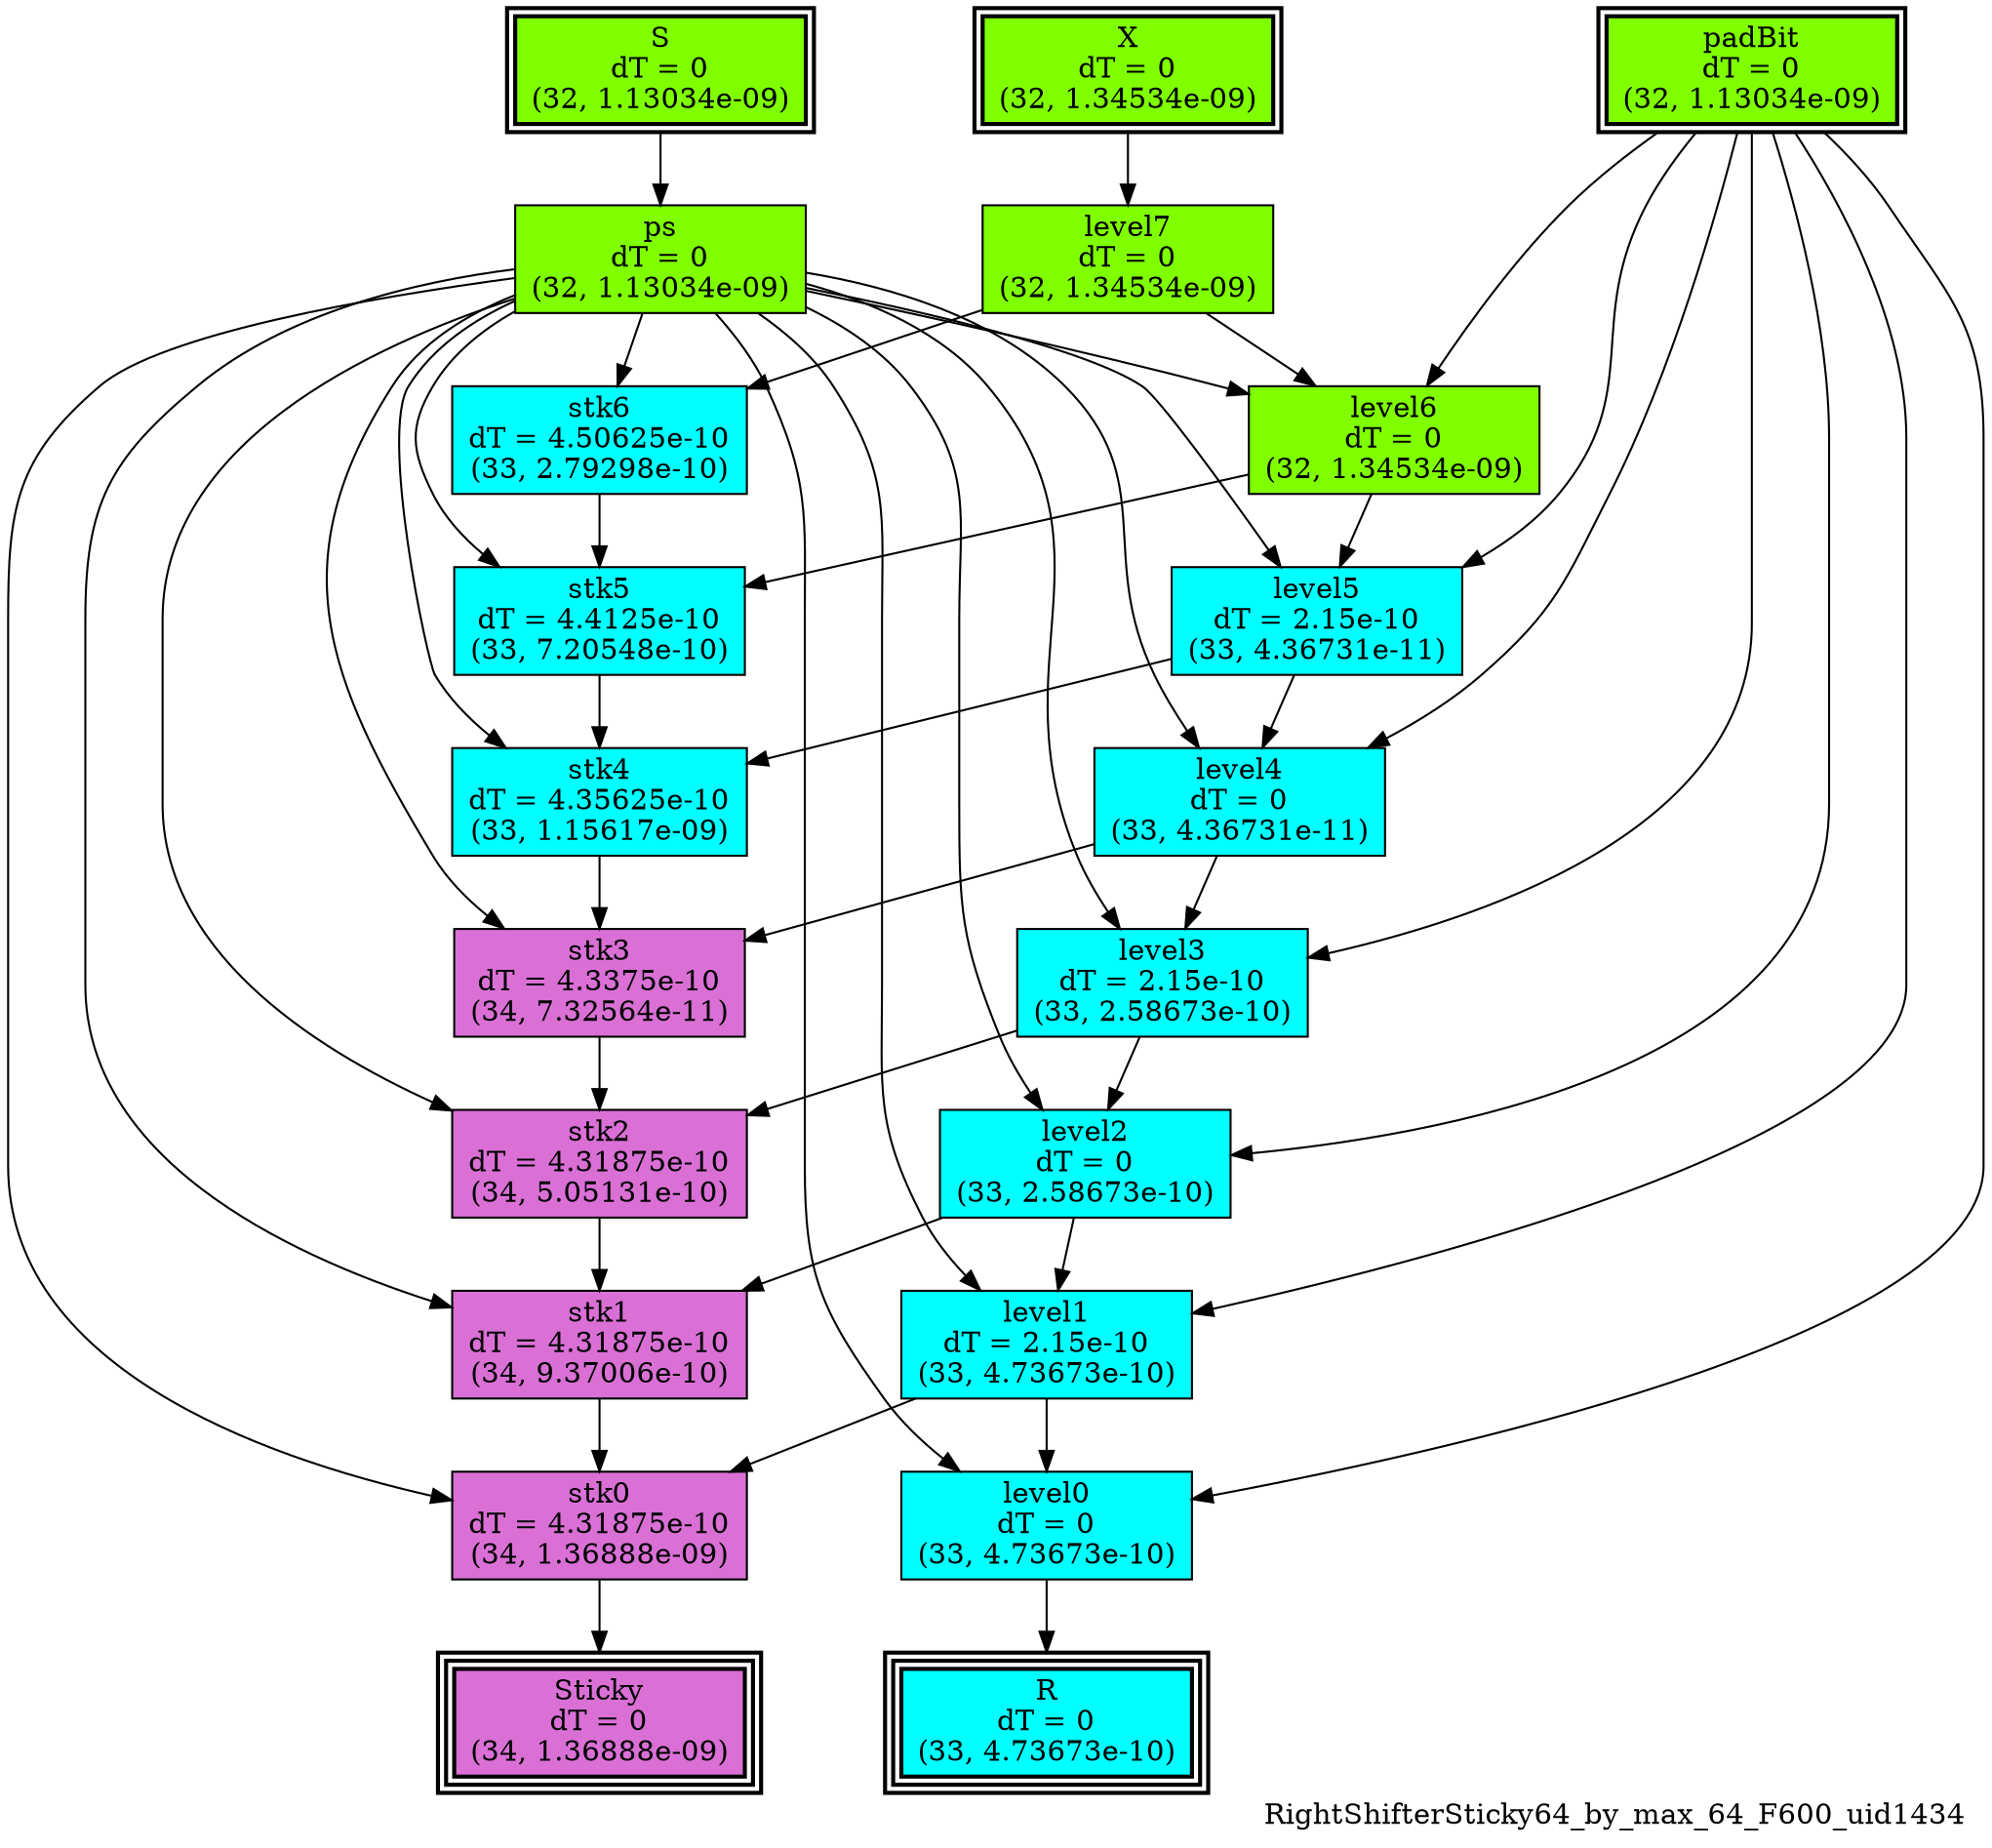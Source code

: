 digraph RightShifterSticky64_by_max_64_F600_uid1434
{
	//graph drawing options
	label=RightShifterSticky64_by_max_64_F600_uid1434;
	labelloc=bottom;
	labeljust=right;
	ratio=auto;
	nodesep=0.25;
	ranksep=0.5;

	//input/output signals of operator RightShifterSticky64_by_max_64_F600_uid1434
	X__RightShifterSticky64_by_max_64_F600_uid1434 [ label="X\ndT = 0\n(32, 1.34534e-09)", shape=box, color=black, style="bold, filled", fillcolor=chartreuse, peripheries=2 ];
	S__RightShifterSticky64_by_max_64_F600_uid1434 [ label="S\ndT = 0\n(32, 1.13034e-09)", shape=box, color=black, style="bold, filled", fillcolor=chartreuse, peripheries=2 ];
	padBit__RightShifterSticky64_by_max_64_F600_uid1434 [ label="padBit\ndT = 0\n(32, 1.13034e-09)", shape=box, color=black, style="bold, filled", fillcolor=chartreuse, peripheries=2 ];
	R__RightShifterSticky64_by_max_64_F600_uid1434 [ label="R\ndT = 0\n(33, 4.73673e-10)", shape=box, color=black, style="bold, filled", fillcolor=cyan, peripheries=3 ];
	Sticky__RightShifterSticky64_by_max_64_F600_uid1434 [ label="Sticky\ndT = 0\n(34, 1.36888e-09)", shape=box, color=black, style="bold, filled", fillcolor=orchid, peripheries=3 ];
	{rank=same X__RightShifterSticky64_by_max_64_F600_uid1434, S__RightShifterSticky64_by_max_64_F600_uid1434, padBit__RightShifterSticky64_by_max_64_F600_uid1434};
	{rank=same R__RightShifterSticky64_by_max_64_F600_uid1434, Sticky__RightShifterSticky64_by_max_64_F600_uid1434};
	//internal signals of operator RightShifterSticky64_by_max_64_F600_uid1434
	ps__RightShifterSticky64_by_max_64_F600_uid1434 [ label="ps\ndT = 0\n(32, 1.13034e-09)", shape=box, color=black, style=filled, fillcolor=chartreuse, peripheries=1 ];
	level7__RightShifterSticky64_by_max_64_F600_uid1434 [ label="level7\ndT = 0\n(32, 1.34534e-09)", shape=box, color=black, style=filled, fillcolor=chartreuse, peripheries=1 ];
	stk6__RightShifterSticky64_by_max_64_F600_uid1434 [ label="stk6\ndT = 4.50625e-10\n(33, 2.79298e-10)", shape=box, color=black, style=filled, fillcolor=cyan, peripheries=1 ];
	level6__RightShifterSticky64_by_max_64_F600_uid1434 [ label="level6\ndT = 0\n(32, 1.34534e-09)", shape=box, color=black, style=filled, fillcolor=chartreuse, peripheries=1 ];
	stk5__RightShifterSticky64_by_max_64_F600_uid1434 [ label="stk5\ndT = 4.4125e-10\n(33, 7.20548e-10)", shape=box, color=black, style=filled, fillcolor=cyan, peripheries=1 ];
	level5__RightShifterSticky64_by_max_64_F600_uid1434 [ label="level5\ndT = 2.15e-10\n(33, 4.36731e-11)", shape=box, color=black, style=filled, fillcolor=cyan, peripheries=1 ];
	stk4__RightShifterSticky64_by_max_64_F600_uid1434 [ label="stk4\ndT = 4.35625e-10\n(33, 1.15617e-09)", shape=box, color=black, style=filled, fillcolor=cyan, peripheries=1 ];
	level4__RightShifterSticky64_by_max_64_F600_uid1434 [ label="level4\ndT = 0\n(33, 4.36731e-11)", shape=box, color=black, style=filled, fillcolor=cyan, peripheries=1 ];
	stk3__RightShifterSticky64_by_max_64_F600_uid1434 [ label="stk3\ndT = 4.3375e-10\n(34, 7.32564e-11)", shape=box, color=black, style=filled, fillcolor=orchid, peripheries=1 ];
	level3__RightShifterSticky64_by_max_64_F600_uid1434 [ label="level3\ndT = 2.15e-10\n(33, 2.58673e-10)", shape=box, color=black, style=filled, fillcolor=cyan, peripheries=1 ];
	stk2__RightShifterSticky64_by_max_64_F600_uid1434 [ label="stk2\ndT = 4.31875e-10\n(34, 5.05131e-10)", shape=box, color=black, style=filled, fillcolor=orchid, peripheries=1 ];
	level2__RightShifterSticky64_by_max_64_F600_uid1434 [ label="level2\ndT = 0\n(33, 2.58673e-10)", shape=box, color=black, style=filled, fillcolor=cyan, peripheries=1 ];
	stk1__RightShifterSticky64_by_max_64_F600_uid1434 [ label="stk1\ndT = 4.31875e-10\n(34, 9.37006e-10)", shape=box, color=black, style=filled, fillcolor=orchid, peripheries=1 ];
	level1__RightShifterSticky64_by_max_64_F600_uid1434 [ label="level1\ndT = 2.15e-10\n(33, 4.73673e-10)", shape=box, color=black, style=filled, fillcolor=cyan, peripheries=1 ];
	stk0__RightShifterSticky64_by_max_64_F600_uid1434 [ label="stk0\ndT = 4.31875e-10\n(34, 1.36888e-09)", shape=box, color=black, style=filled, fillcolor=orchid, peripheries=1 ];
	level0__RightShifterSticky64_by_max_64_F600_uid1434 [ label="level0\ndT = 0\n(33, 4.73673e-10)", shape=box, color=black, style=filled, fillcolor=cyan, peripheries=1 ];

	//subcomponents of operator RightShifterSticky64_by_max_64_F600_uid1434

	//input and internal signal connections of operator RightShifterSticky64_by_max_64_F600_uid1434
	X__RightShifterSticky64_by_max_64_F600_uid1434 -> level7__RightShifterSticky64_by_max_64_F600_uid1434 [ arrowhead=normal, arrowsize=1.0, arrowtail=normal, color=black, dir=forward  ];
	S__RightShifterSticky64_by_max_64_F600_uid1434 -> ps__RightShifterSticky64_by_max_64_F600_uid1434 [ arrowhead=normal, arrowsize=1.0, arrowtail=normal, color=black, dir=forward  ];
	padBit__RightShifterSticky64_by_max_64_F600_uid1434 -> level6__RightShifterSticky64_by_max_64_F600_uid1434 [ arrowhead=normal, arrowsize=1.0, arrowtail=normal, color=black, dir=forward  ];
	padBit__RightShifterSticky64_by_max_64_F600_uid1434 -> level5__RightShifterSticky64_by_max_64_F600_uid1434 [ arrowhead=normal, arrowsize=1.0, arrowtail=normal, color=black, dir=forward  ];
	padBit__RightShifterSticky64_by_max_64_F600_uid1434 -> level4__RightShifterSticky64_by_max_64_F600_uid1434 [ arrowhead=normal, arrowsize=1.0, arrowtail=normal, color=black, dir=forward  ];
	padBit__RightShifterSticky64_by_max_64_F600_uid1434 -> level3__RightShifterSticky64_by_max_64_F600_uid1434 [ arrowhead=normal, arrowsize=1.0, arrowtail=normal, color=black, dir=forward  ];
	padBit__RightShifterSticky64_by_max_64_F600_uid1434 -> level2__RightShifterSticky64_by_max_64_F600_uid1434 [ arrowhead=normal, arrowsize=1.0, arrowtail=normal, color=black, dir=forward  ];
	padBit__RightShifterSticky64_by_max_64_F600_uid1434 -> level1__RightShifterSticky64_by_max_64_F600_uid1434 [ arrowhead=normal, arrowsize=1.0, arrowtail=normal, color=black, dir=forward  ];
	padBit__RightShifterSticky64_by_max_64_F600_uid1434 -> level0__RightShifterSticky64_by_max_64_F600_uid1434 [ arrowhead=normal, arrowsize=1.0, arrowtail=normal, color=black, dir=forward  ];
	ps__RightShifterSticky64_by_max_64_F600_uid1434 -> stk6__RightShifterSticky64_by_max_64_F600_uid1434 [ arrowhead=normal, arrowsize=1.0, arrowtail=normal, color=black, dir=forward  ];
	ps__RightShifterSticky64_by_max_64_F600_uid1434 -> level6__RightShifterSticky64_by_max_64_F600_uid1434 [ arrowhead=normal, arrowsize=1.0, arrowtail=normal, color=black, dir=forward  ];
	ps__RightShifterSticky64_by_max_64_F600_uid1434 -> stk5__RightShifterSticky64_by_max_64_F600_uid1434 [ arrowhead=normal, arrowsize=1.0, arrowtail=normal, color=black, dir=forward  ];
	ps__RightShifterSticky64_by_max_64_F600_uid1434 -> level5__RightShifterSticky64_by_max_64_F600_uid1434 [ arrowhead=normal, arrowsize=1.0, arrowtail=normal, color=black, dir=forward  ];
	ps__RightShifterSticky64_by_max_64_F600_uid1434 -> stk4__RightShifterSticky64_by_max_64_F600_uid1434 [ arrowhead=normal, arrowsize=1.0, arrowtail=normal, color=black, dir=forward  ];
	ps__RightShifterSticky64_by_max_64_F600_uid1434 -> level4__RightShifterSticky64_by_max_64_F600_uid1434 [ arrowhead=normal, arrowsize=1.0, arrowtail=normal, color=black, dir=forward  ];
	ps__RightShifterSticky64_by_max_64_F600_uid1434 -> stk3__RightShifterSticky64_by_max_64_F600_uid1434 [ arrowhead=normal, arrowsize=1.0, arrowtail=normal, color=black, dir=forward  ];
	ps__RightShifterSticky64_by_max_64_F600_uid1434 -> level3__RightShifterSticky64_by_max_64_F600_uid1434 [ arrowhead=normal, arrowsize=1.0, arrowtail=normal, color=black, dir=forward  ];
	ps__RightShifterSticky64_by_max_64_F600_uid1434 -> stk2__RightShifterSticky64_by_max_64_F600_uid1434 [ arrowhead=normal, arrowsize=1.0, arrowtail=normal, color=black, dir=forward  ];
	ps__RightShifterSticky64_by_max_64_F600_uid1434 -> level2__RightShifterSticky64_by_max_64_F600_uid1434 [ arrowhead=normal, arrowsize=1.0, arrowtail=normal, color=black, dir=forward  ];
	ps__RightShifterSticky64_by_max_64_F600_uid1434 -> stk1__RightShifterSticky64_by_max_64_F600_uid1434 [ arrowhead=normal, arrowsize=1.0, arrowtail=normal, color=black, dir=forward  ];
	ps__RightShifterSticky64_by_max_64_F600_uid1434 -> level1__RightShifterSticky64_by_max_64_F600_uid1434 [ arrowhead=normal, arrowsize=1.0, arrowtail=normal, color=black, dir=forward  ];
	ps__RightShifterSticky64_by_max_64_F600_uid1434 -> stk0__RightShifterSticky64_by_max_64_F600_uid1434 [ arrowhead=normal, arrowsize=1.0, arrowtail=normal, color=black, dir=forward  ];
	ps__RightShifterSticky64_by_max_64_F600_uid1434 -> level0__RightShifterSticky64_by_max_64_F600_uid1434 [ arrowhead=normal, arrowsize=1.0, arrowtail=normal, color=black, dir=forward  ];
	level7__RightShifterSticky64_by_max_64_F600_uid1434 -> stk6__RightShifterSticky64_by_max_64_F600_uid1434 [ arrowhead=normal, arrowsize=1.0, arrowtail=normal, color=black, dir=forward  ];
	level7__RightShifterSticky64_by_max_64_F600_uid1434 -> level6__RightShifterSticky64_by_max_64_F600_uid1434 [ arrowhead=normal, arrowsize=1.0, arrowtail=normal, color=black, dir=forward  ];
	stk6__RightShifterSticky64_by_max_64_F600_uid1434 -> stk5__RightShifterSticky64_by_max_64_F600_uid1434 [ arrowhead=normal, arrowsize=1.0, arrowtail=normal, color=black, dir=forward  ];
	level6__RightShifterSticky64_by_max_64_F600_uid1434 -> stk5__RightShifterSticky64_by_max_64_F600_uid1434 [ arrowhead=normal, arrowsize=1.0, arrowtail=normal, color=black, dir=forward  ];
	level6__RightShifterSticky64_by_max_64_F600_uid1434 -> level5__RightShifterSticky64_by_max_64_F600_uid1434 [ arrowhead=normal, arrowsize=1.0, arrowtail=normal, color=black, dir=forward  ];
	stk5__RightShifterSticky64_by_max_64_F600_uid1434 -> stk4__RightShifterSticky64_by_max_64_F600_uid1434 [ arrowhead=normal, arrowsize=1.0, arrowtail=normal, color=black, dir=forward  ];
	level5__RightShifterSticky64_by_max_64_F600_uid1434 -> stk4__RightShifterSticky64_by_max_64_F600_uid1434 [ arrowhead=normal, arrowsize=1.0, arrowtail=normal, color=black, dir=forward  ];
	level5__RightShifterSticky64_by_max_64_F600_uid1434 -> level4__RightShifterSticky64_by_max_64_F600_uid1434 [ arrowhead=normal, arrowsize=1.0, arrowtail=normal, color=black, dir=forward  ];
	stk4__RightShifterSticky64_by_max_64_F600_uid1434 -> stk3__RightShifterSticky64_by_max_64_F600_uid1434 [ arrowhead=normal, arrowsize=1.0, arrowtail=normal, color=black, dir=forward  ];
	level4__RightShifterSticky64_by_max_64_F600_uid1434 -> stk3__RightShifterSticky64_by_max_64_F600_uid1434 [ arrowhead=normal, arrowsize=1.0, arrowtail=normal, color=black, dir=forward  ];
	level4__RightShifterSticky64_by_max_64_F600_uid1434 -> level3__RightShifterSticky64_by_max_64_F600_uid1434 [ arrowhead=normal, arrowsize=1.0, arrowtail=normal, color=black, dir=forward  ];
	stk3__RightShifterSticky64_by_max_64_F600_uid1434 -> stk2__RightShifterSticky64_by_max_64_F600_uid1434 [ arrowhead=normal, arrowsize=1.0, arrowtail=normal, color=black, dir=forward  ];
	level3__RightShifterSticky64_by_max_64_F600_uid1434 -> stk2__RightShifterSticky64_by_max_64_F600_uid1434 [ arrowhead=normal, arrowsize=1.0, arrowtail=normal, color=black, dir=forward  ];
	level3__RightShifterSticky64_by_max_64_F600_uid1434 -> level2__RightShifterSticky64_by_max_64_F600_uid1434 [ arrowhead=normal, arrowsize=1.0, arrowtail=normal, color=black, dir=forward  ];
	stk2__RightShifterSticky64_by_max_64_F600_uid1434 -> stk1__RightShifterSticky64_by_max_64_F600_uid1434 [ arrowhead=normal, arrowsize=1.0, arrowtail=normal, color=black, dir=forward  ];
	level2__RightShifterSticky64_by_max_64_F600_uid1434 -> stk1__RightShifterSticky64_by_max_64_F600_uid1434 [ arrowhead=normal, arrowsize=1.0, arrowtail=normal, color=black, dir=forward  ];
	level2__RightShifterSticky64_by_max_64_F600_uid1434 -> level1__RightShifterSticky64_by_max_64_F600_uid1434 [ arrowhead=normal, arrowsize=1.0, arrowtail=normal, color=black, dir=forward  ];
	stk1__RightShifterSticky64_by_max_64_F600_uid1434 -> stk0__RightShifterSticky64_by_max_64_F600_uid1434 [ arrowhead=normal, arrowsize=1.0, arrowtail=normal, color=black, dir=forward  ];
	level1__RightShifterSticky64_by_max_64_F600_uid1434 -> stk0__RightShifterSticky64_by_max_64_F600_uid1434 [ arrowhead=normal, arrowsize=1.0, arrowtail=normal, color=black, dir=forward  ];
	level1__RightShifterSticky64_by_max_64_F600_uid1434 -> level0__RightShifterSticky64_by_max_64_F600_uid1434 [ arrowhead=normal, arrowsize=1.0, arrowtail=normal, color=black, dir=forward  ];
	stk0__RightShifterSticky64_by_max_64_F600_uid1434 -> Sticky__RightShifterSticky64_by_max_64_F600_uid1434 [ arrowhead=normal, arrowsize=1.0, arrowtail=normal, color=black, dir=forward  ];
	level0__RightShifterSticky64_by_max_64_F600_uid1434 -> R__RightShifterSticky64_by_max_64_F600_uid1434 [ arrowhead=normal, arrowsize=1.0, arrowtail=normal, color=black, dir=forward  ];
}

